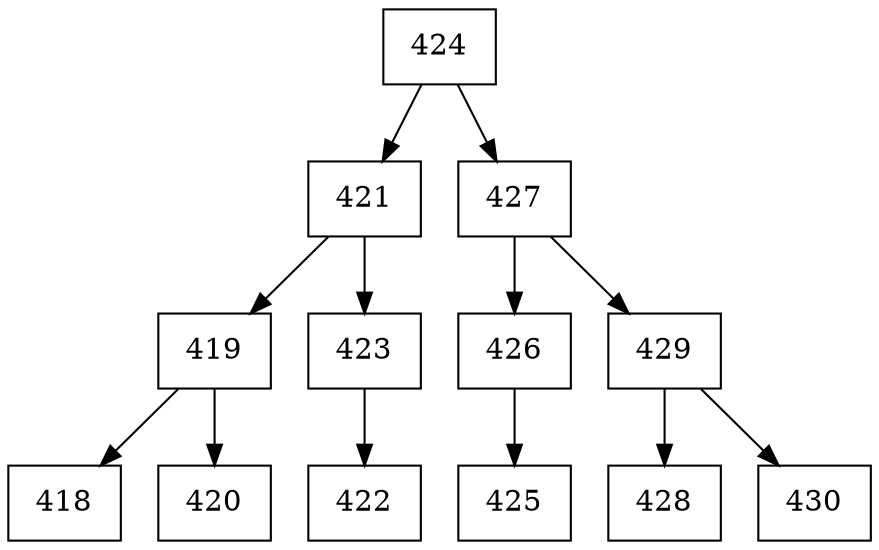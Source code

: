 digraph grafico{
rankdir=UD 
node[shape=box] 
concentrate=true 
nodo424[ shape=record, label ="424"];
nodo421[ shape=record, label ="421"];
nodo419[ shape=record, label ="419"];
nodo418[ shape=record, label ="418"];
nodo419->nodo418
nodo420[ shape=record, label ="420"];
nodo419->nodo420
nodo421->nodo419
nodo423[ shape=record, label ="423"];
nodo422[ shape=record, label ="422"];
nodo423->nodo422
nodo421->nodo423
nodo424->nodo421
nodo427[ shape=record, label ="427"];
nodo426[ shape=record, label ="426"];
nodo425[ shape=record, label ="425"];
nodo426->nodo425
nodo427->nodo426
nodo429[ shape=record, label ="429"];
nodo428[ shape=record, label ="428"];
nodo429->nodo428
nodo430[ shape=record, label ="430"];
nodo429->nodo430
nodo427->nodo429
nodo424->nodo427
}
